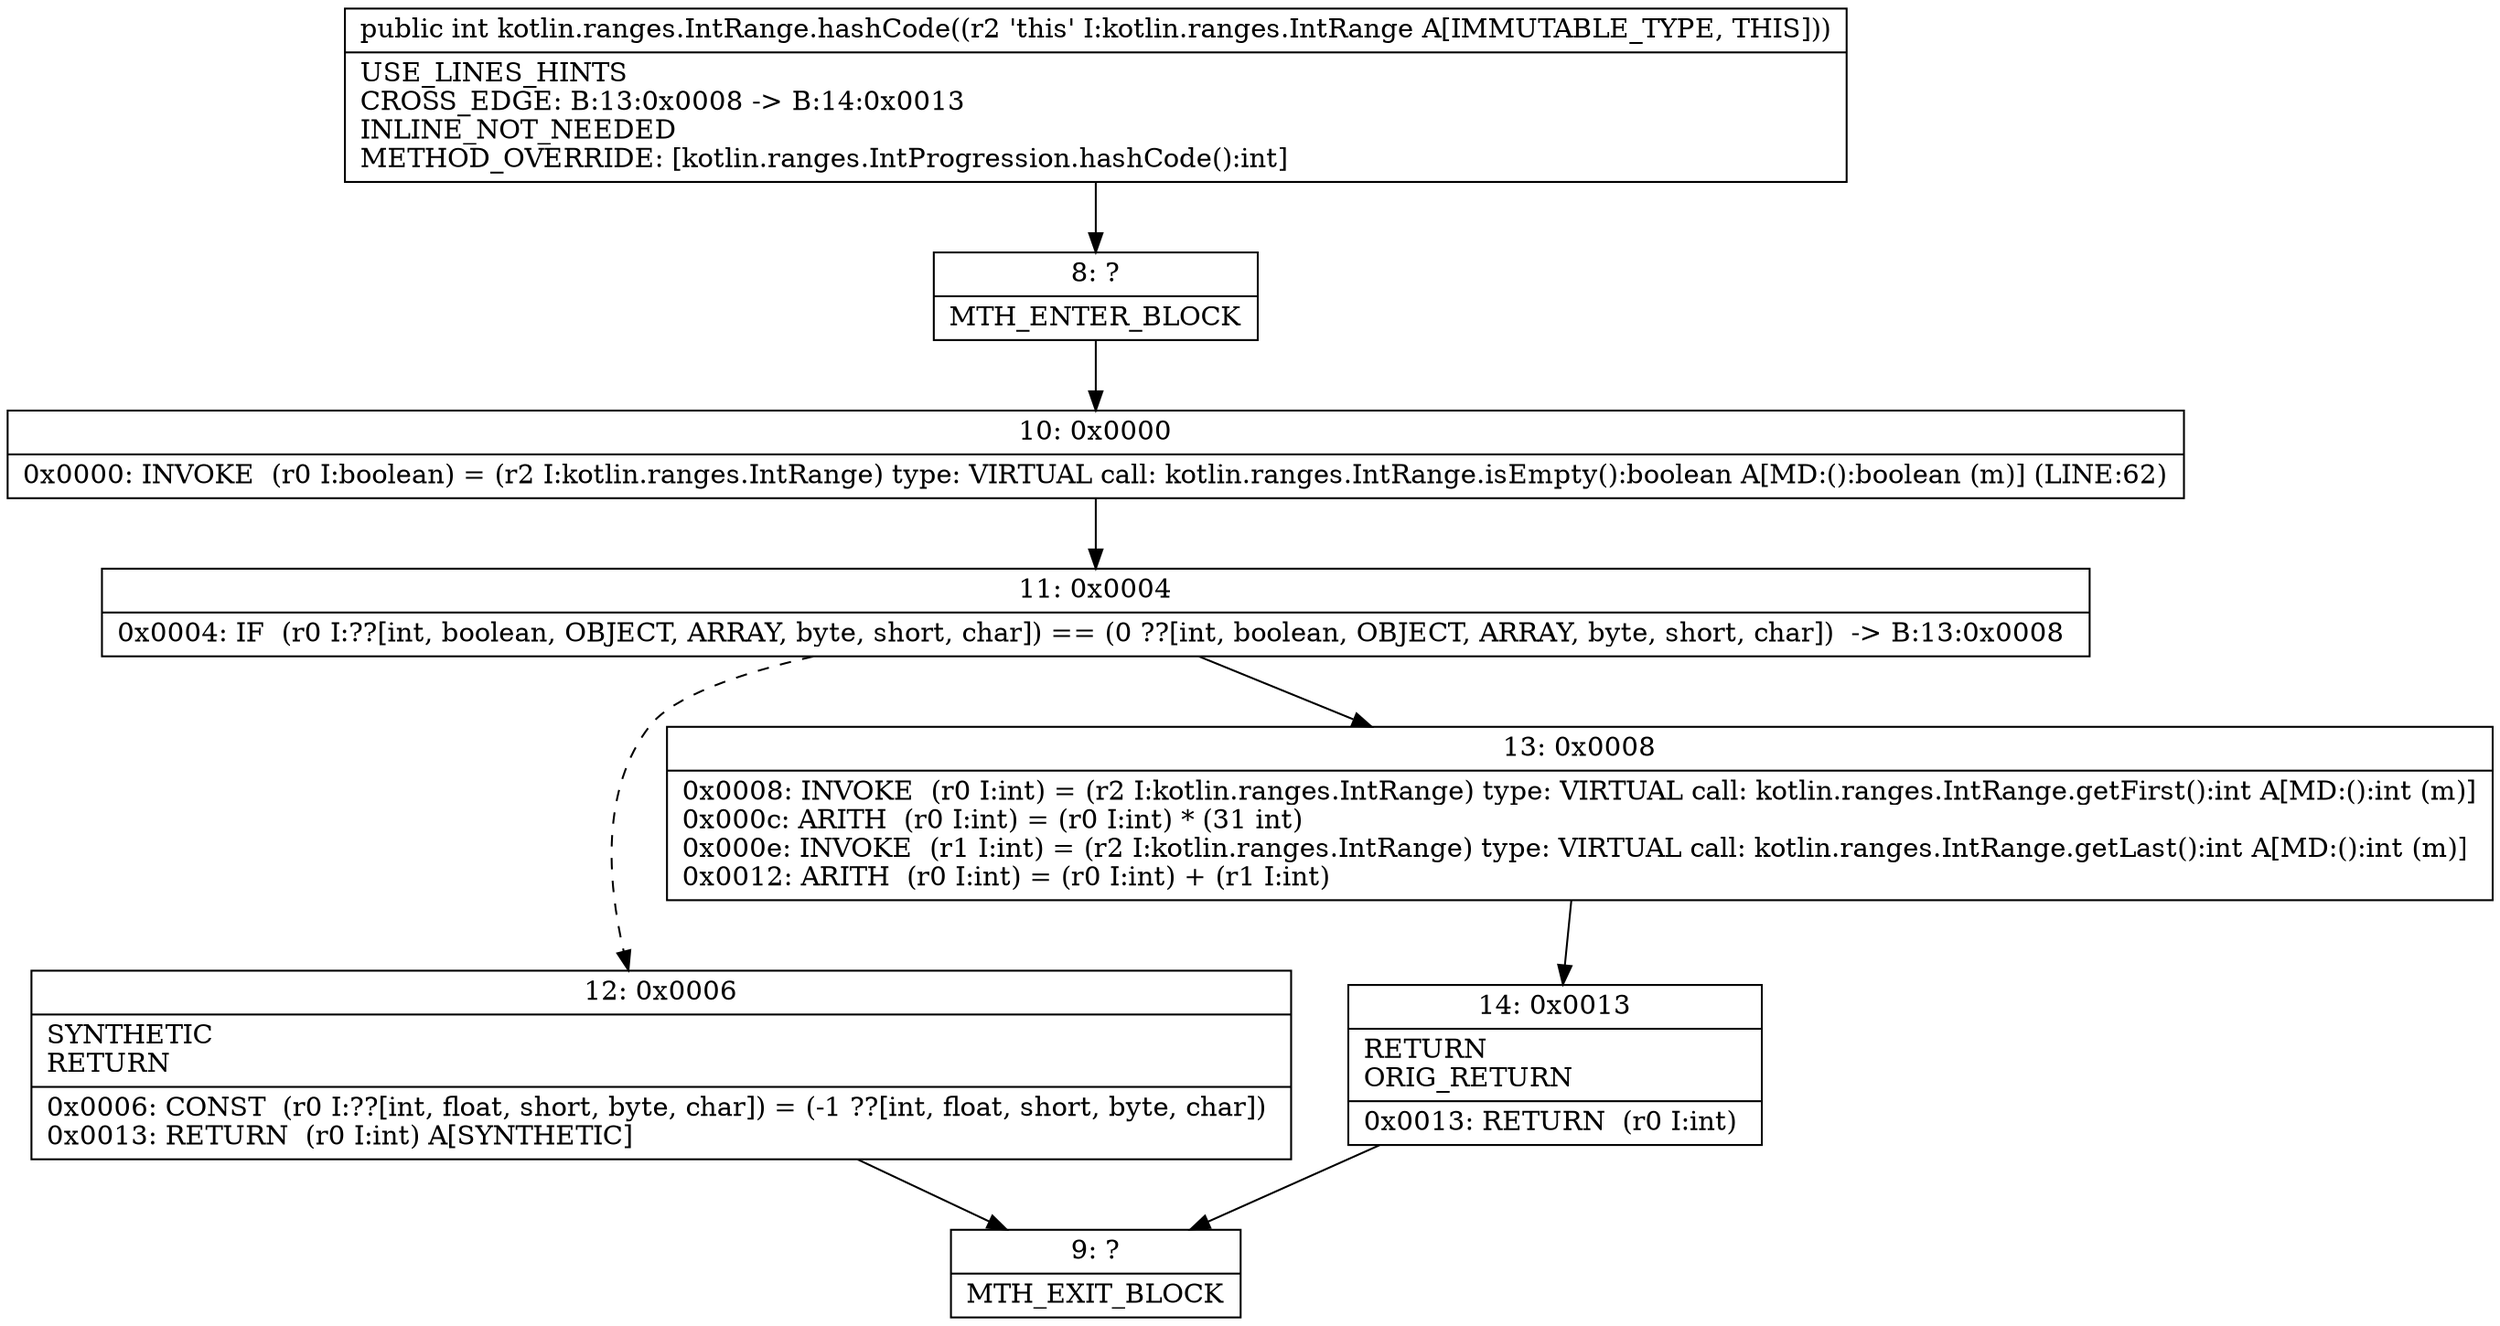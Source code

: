 digraph "CFG forkotlin.ranges.IntRange.hashCode()I" {
Node_8 [shape=record,label="{8\:\ ?|MTH_ENTER_BLOCK\l}"];
Node_10 [shape=record,label="{10\:\ 0x0000|0x0000: INVOKE  (r0 I:boolean) = (r2 I:kotlin.ranges.IntRange) type: VIRTUAL call: kotlin.ranges.IntRange.isEmpty():boolean A[MD:():boolean (m)] (LINE:62)\l}"];
Node_11 [shape=record,label="{11\:\ 0x0004|0x0004: IF  (r0 I:??[int, boolean, OBJECT, ARRAY, byte, short, char]) == (0 ??[int, boolean, OBJECT, ARRAY, byte, short, char])  \-\> B:13:0x0008 \l}"];
Node_12 [shape=record,label="{12\:\ 0x0006|SYNTHETIC\lRETURN\l|0x0006: CONST  (r0 I:??[int, float, short, byte, char]) = (\-1 ??[int, float, short, byte, char]) \l0x0013: RETURN  (r0 I:int) A[SYNTHETIC]\l}"];
Node_9 [shape=record,label="{9\:\ ?|MTH_EXIT_BLOCK\l}"];
Node_13 [shape=record,label="{13\:\ 0x0008|0x0008: INVOKE  (r0 I:int) = (r2 I:kotlin.ranges.IntRange) type: VIRTUAL call: kotlin.ranges.IntRange.getFirst():int A[MD:():int (m)]\l0x000c: ARITH  (r0 I:int) = (r0 I:int) * (31 int) \l0x000e: INVOKE  (r1 I:int) = (r2 I:kotlin.ranges.IntRange) type: VIRTUAL call: kotlin.ranges.IntRange.getLast():int A[MD:():int (m)]\l0x0012: ARITH  (r0 I:int) = (r0 I:int) + (r1 I:int) \l}"];
Node_14 [shape=record,label="{14\:\ 0x0013|RETURN\lORIG_RETURN\l|0x0013: RETURN  (r0 I:int) \l}"];
MethodNode[shape=record,label="{public int kotlin.ranges.IntRange.hashCode((r2 'this' I:kotlin.ranges.IntRange A[IMMUTABLE_TYPE, THIS]))  | USE_LINES_HINTS\lCROSS_EDGE: B:13:0x0008 \-\> B:14:0x0013\lINLINE_NOT_NEEDED\lMETHOD_OVERRIDE: [kotlin.ranges.IntProgression.hashCode():int]\l}"];
MethodNode -> Node_8;Node_8 -> Node_10;
Node_10 -> Node_11;
Node_11 -> Node_12[style=dashed];
Node_11 -> Node_13;
Node_12 -> Node_9;
Node_13 -> Node_14;
Node_14 -> Node_9;
}

